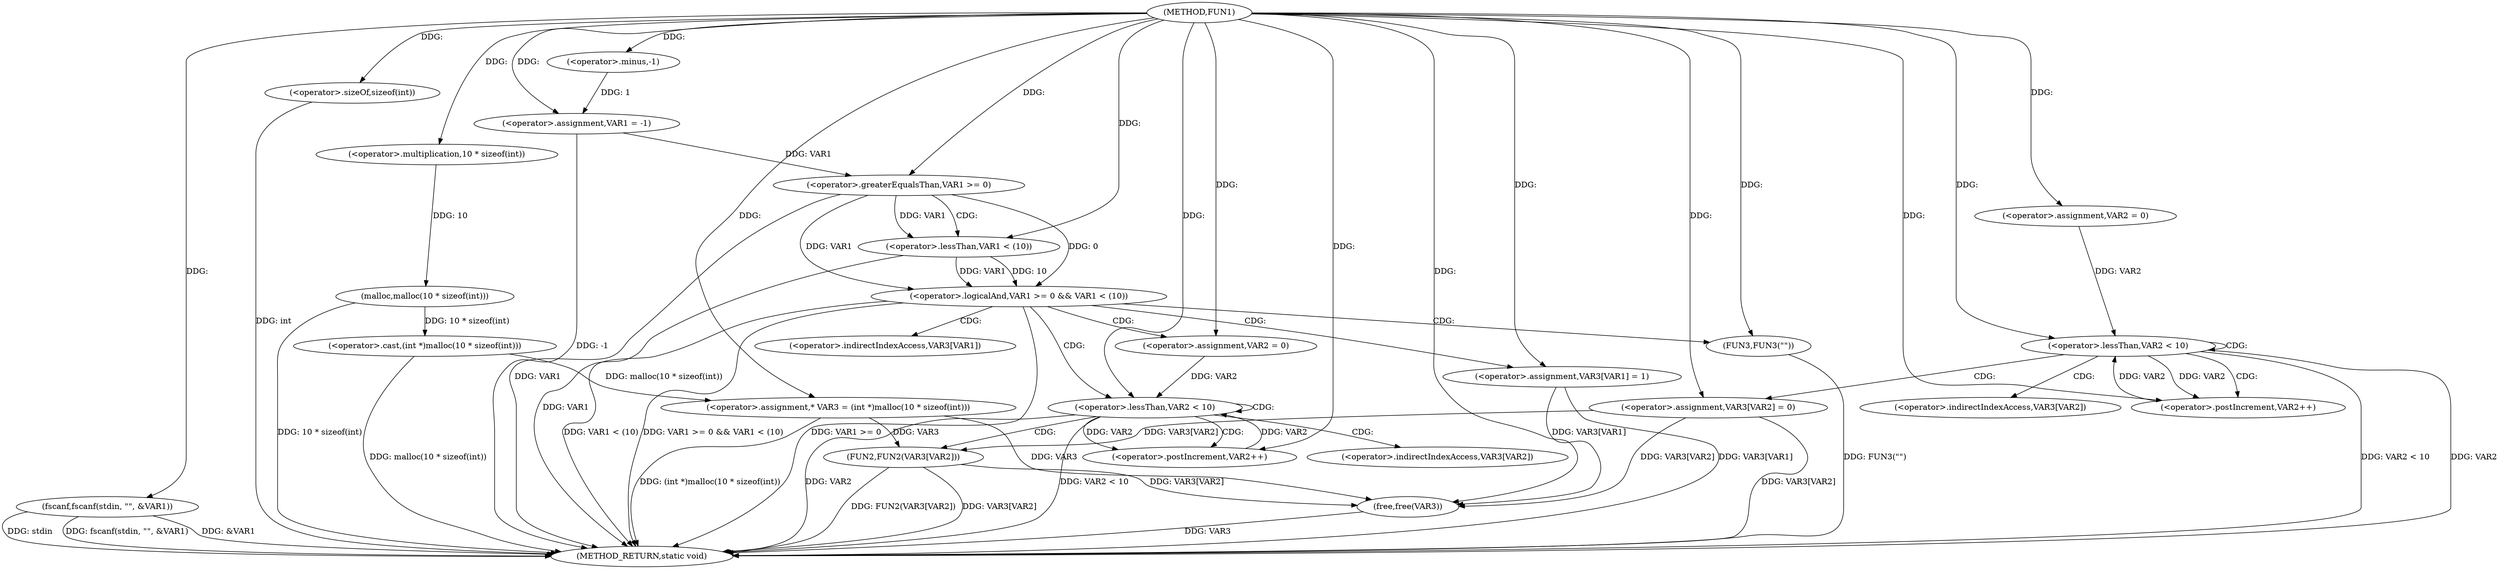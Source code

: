 digraph FUN1 {  
"1000100" [label = "(METHOD,FUN1)" ]
"1000173" [label = "(METHOD_RETURN,static void)" ]
"1000103" [label = "(<operator>.assignment,VAR1 = -1)" ]
"1000105" [label = "(<operator>.minus,-1)" ]
"1000107" [label = "(fscanf,fscanf(stdin, \"\", &VAR1))" ]
"1000115" [label = "(<operator>.assignment,* VAR3 = (int *)malloc(10 * sizeof(int)))" ]
"1000117" [label = "(<operator>.cast,(int *)malloc(10 * sizeof(int)))" ]
"1000119" [label = "(malloc,malloc(10 * sizeof(int)))" ]
"1000120" [label = "(<operator>.multiplication,10 * sizeof(int))" ]
"1000122" [label = "(<operator>.sizeOf,sizeof(int))" ]
"1000125" [label = "(<operator>.assignment,VAR2 = 0)" ]
"1000128" [label = "(<operator>.lessThan,VAR2 < 10)" ]
"1000131" [label = "(<operator>.postIncrement,VAR2++)" ]
"1000134" [label = "(<operator>.assignment,VAR3[VAR2] = 0)" ]
"1000140" [label = "(<operator>.logicalAnd,VAR1 >= 0 && VAR1 < (10))" ]
"1000141" [label = "(<operator>.greaterEqualsThan,VAR1 >= 0)" ]
"1000144" [label = "(<operator>.lessThan,VAR1 < (10))" ]
"1000148" [label = "(<operator>.assignment,VAR3[VAR1] = 1)" ]
"1000154" [label = "(<operator>.assignment,VAR2 = 0)" ]
"1000157" [label = "(<operator>.lessThan,VAR2 < 10)" ]
"1000160" [label = "(<operator>.postIncrement,VAR2++)" ]
"1000163" [label = "(FUN2,FUN2(VAR3[VAR2]))" ]
"1000169" [label = "(FUN3,FUN3(\"\"))" ]
"1000171" [label = "(free,free(VAR3))" ]
"1000135" [label = "(<operator>.indirectIndexAccess,VAR3[VAR2])" ]
"1000149" [label = "(<operator>.indirectIndexAccess,VAR3[VAR1])" ]
"1000164" [label = "(<operator>.indirectIndexAccess,VAR3[VAR2])" ]
  "1000115" -> "1000173"  [ label = "DDG: (int *)malloc(10 * sizeof(int))"] 
  "1000163" -> "1000173"  [ label = "DDG: VAR3[VAR2]"] 
  "1000107" -> "1000173"  [ label = "DDG: stdin"] 
  "1000107" -> "1000173"  [ label = "DDG: fscanf(stdin, \"\", &VAR1)"] 
  "1000169" -> "1000173"  [ label = "DDG: FUN3(\"\")"] 
  "1000157" -> "1000173"  [ label = "DDG: VAR2 < 10"] 
  "1000103" -> "1000173"  [ label = "DDG: -1"] 
  "1000140" -> "1000173"  [ label = "DDG: VAR1 >= 0 && VAR1 < (10)"] 
  "1000128" -> "1000173"  [ label = "DDG: VAR2 < 10"] 
  "1000117" -> "1000173"  [ label = "DDG: malloc(10 * sizeof(int))"] 
  "1000163" -> "1000173"  [ label = "DDG: FUN2(VAR3[VAR2])"] 
  "1000171" -> "1000173"  [ label = "DDG: VAR3"] 
  "1000141" -> "1000173"  [ label = "DDG: VAR1"] 
  "1000122" -> "1000173"  [ label = "DDG: int"] 
  "1000140" -> "1000173"  [ label = "DDG: VAR1 >= 0"] 
  "1000128" -> "1000173"  [ label = "DDG: VAR2"] 
  "1000140" -> "1000173"  [ label = "DDG: VAR1 < (10)"] 
  "1000157" -> "1000173"  [ label = "DDG: VAR2"] 
  "1000148" -> "1000173"  [ label = "DDG: VAR3[VAR1]"] 
  "1000134" -> "1000173"  [ label = "DDG: VAR3[VAR2]"] 
  "1000107" -> "1000173"  [ label = "DDG: &VAR1"] 
  "1000119" -> "1000173"  [ label = "DDG: 10 * sizeof(int)"] 
  "1000144" -> "1000173"  [ label = "DDG: VAR1"] 
  "1000105" -> "1000103"  [ label = "DDG: 1"] 
  "1000100" -> "1000103"  [ label = "DDG: "] 
  "1000100" -> "1000105"  [ label = "DDG: "] 
  "1000100" -> "1000107"  [ label = "DDG: "] 
  "1000117" -> "1000115"  [ label = "DDG: malloc(10 * sizeof(int))"] 
  "1000100" -> "1000115"  [ label = "DDG: "] 
  "1000119" -> "1000117"  [ label = "DDG: 10 * sizeof(int)"] 
  "1000120" -> "1000119"  [ label = "DDG: 10"] 
  "1000100" -> "1000120"  [ label = "DDG: "] 
  "1000100" -> "1000122"  [ label = "DDG: "] 
  "1000100" -> "1000125"  [ label = "DDG: "] 
  "1000125" -> "1000128"  [ label = "DDG: VAR2"] 
  "1000131" -> "1000128"  [ label = "DDG: VAR2"] 
  "1000100" -> "1000128"  [ label = "DDG: "] 
  "1000128" -> "1000131"  [ label = "DDG: VAR2"] 
  "1000100" -> "1000131"  [ label = "DDG: "] 
  "1000100" -> "1000134"  [ label = "DDG: "] 
  "1000141" -> "1000140"  [ label = "DDG: VAR1"] 
  "1000141" -> "1000140"  [ label = "DDG: 0"] 
  "1000103" -> "1000141"  [ label = "DDG: VAR1"] 
  "1000100" -> "1000141"  [ label = "DDG: "] 
  "1000144" -> "1000140"  [ label = "DDG: VAR1"] 
  "1000144" -> "1000140"  [ label = "DDG: 10"] 
  "1000141" -> "1000144"  [ label = "DDG: VAR1"] 
  "1000100" -> "1000144"  [ label = "DDG: "] 
  "1000100" -> "1000148"  [ label = "DDG: "] 
  "1000100" -> "1000154"  [ label = "DDG: "] 
  "1000154" -> "1000157"  [ label = "DDG: VAR2"] 
  "1000160" -> "1000157"  [ label = "DDG: VAR2"] 
  "1000100" -> "1000157"  [ label = "DDG: "] 
  "1000157" -> "1000160"  [ label = "DDG: VAR2"] 
  "1000100" -> "1000160"  [ label = "DDG: "] 
  "1000134" -> "1000163"  [ label = "DDG: VAR3[VAR2]"] 
  "1000115" -> "1000163"  [ label = "DDG: VAR3"] 
  "1000100" -> "1000169"  [ label = "DDG: "] 
  "1000163" -> "1000171"  [ label = "DDG: VAR3[VAR2]"] 
  "1000148" -> "1000171"  [ label = "DDG: VAR3[VAR1]"] 
  "1000134" -> "1000171"  [ label = "DDG: VAR3[VAR2]"] 
  "1000115" -> "1000171"  [ label = "DDG: VAR3"] 
  "1000100" -> "1000171"  [ label = "DDG: "] 
  "1000128" -> "1000131"  [ label = "CDG: "] 
  "1000128" -> "1000128"  [ label = "CDG: "] 
  "1000128" -> "1000135"  [ label = "CDG: "] 
  "1000128" -> "1000134"  [ label = "CDG: "] 
  "1000140" -> "1000154"  [ label = "CDG: "] 
  "1000140" -> "1000148"  [ label = "CDG: "] 
  "1000140" -> "1000157"  [ label = "CDG: "] 
  "1000140" -> "1000149"  [ label = "CDG: "] 
  "1000140" -> "1000169"  [ label = "CDG: "] 
  "1000141" -> "1000144"  [ label = "CDG: "] 
  "1000157" -> "1000163"  [ label = "CDG: "] 
  "1000157" -> "1000164"  [ label = "CDG: "] 
  "1000157" -> "1000160"  [ label = "CDG: "] 
  "1000157" -> "1000157"  [ label = "CDG: "] 
}
